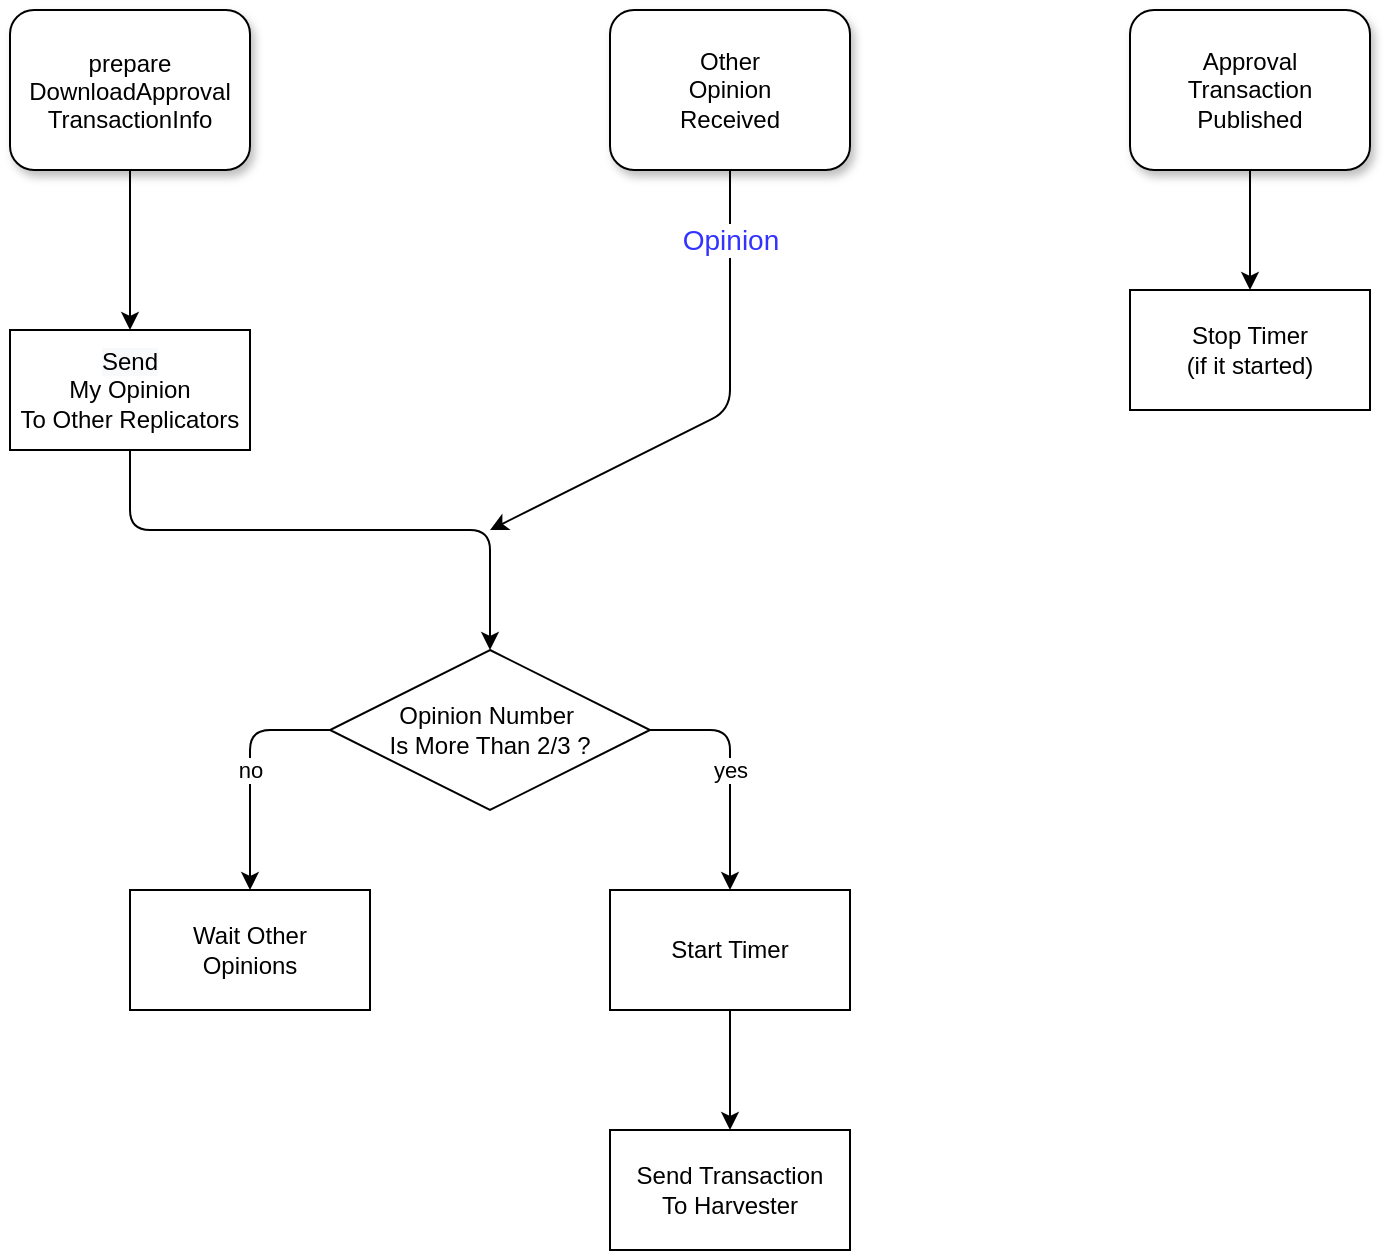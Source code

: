<mxfile version="15.4.0" type="device"><diagram id="3hxzyZlekJFAknyL-_68" name="Page-1"><mxGraphModel dx="1295" dy="924" grid="1" gridSize="10" guides="1" tooltips="1" connect="1" arrows="1" fold="1" page="1" pageScale="1" pageWidth="827" pageHeight="1169" math="0" shadow="0"><root><mxCell id="0"/><mxCell id="1" parent="0"/><mxCell id="JMEFJzcEO7WekP3bRmoO-1" value="&lt;p class=&quot;p1&quot; style=&quot;margin: 0px ; font-stretch: normal ; line-height: normal&quot;&gt;&lt;span style=&quot;background-color: rgb(255 , 255 , 255)&quot;&gt;prepare&lt;br&gt;DownloadApproval&lt;br&gt;TransactionInfo&lt;/span&gt;&lt;/p&gt;" style="rounded=1;whiteSpace=wrap;html=1;glass=0;shadow=1;" parent="1" vertex="1"><mxGeometry x="80" y="40" width="120" height="80" as="geometry"/></mxCell><mxCell id="JMEFJzcEO7WekP3bRmoO-2" value="Approval&lt;br&gt;Transaction&lt;br&gt;Published" style="rounded=1;whiteSpace=wrap;html=1;shadow=1;sketch=0;" parent="1" vertex="1"><mxGeometry x="640" y="40" width="120" height="80" as="geometry"/></mxCell><mxCell id="JMEFJzcEO7WekP3bRmoO-3" value="Other&lt;br&gt;Opinion&lt;br&gt;Received" style="rounded=1;whiteSpace=wrap;html=1;shadow=1;" parent="1" vertex="1"><mxGeometry x="380" y="40" width="120" height="80" as="geometry"/></mxCell><mxCell id="JMEFJzcEO7WekP3bRmoO-5" value="Opinion" style="endArrow=classic;html=1;exitX=0.5;exitY=1;exitDx=0;exitDy=0;fontSize=14;fontColor=#3333FF;" parent="1" source="JMEFJzcEO7WekP3bRmoO-3" edge="1"><mxGeometry x="-0.725" width="50" height="50" relative="1" as="geometry"><mxPoint x="870" y="120" as="sourcePoint"/><mxPoint x="320" y="300" as="targetPoint"/><Array as="points"><mxPoint x="440" y="240"/></Array><mxPoint as="offset"/></mxGeometry></mxCell><mxCell id="JMEFJzcEO7WekP3bRmoO-19" value="Opinion Number&amp;nbsp;&lt;br&gt;Is More Than 2/3 ?" style="rhombus;whiteSpace=wrap;html=1;" parent="1" vertex="1"><mxGeometry x="240" y="360" width="160" height="80" as="geometry"/></mxCell><mxCell id="JMEFJzcEO7WekP3bRmoO-20" value="no" style="endArrow=classic;html=1;exitX=0;exitY=0.5;exitDx=0;exitDy=0;" parent="1" edge="1"><mxGeometry width="50" height="50" relative="1" as="geometry"><mxPoint x="240" y="400" as="sourcePoint"/><mxPoint x="200" y="480" as="targetPoint"/><Array as="points"><mxPoint x="200" y="400"/></Array></mxGeometry></mxCell><mxCell id="JMEFJzcEO7WekP3bRmoO-21" value="yes" style="endArrow=classic;html=1;exitX=1;exitY=0.5;exitDx=0;exitDy=0;" parent="1" edge="1"><mxGeometry width="50" height="50" relative="1" as="geometry"><mxPoint x="400" y="400" as="sourcePoint"/><mxPoint x="440" y="480" as="targetPoint"/><Array as="points"><mxPoint x="440" y="400"/></Array></mxGeometry></mxCell><mxCell id="JMEFJzcEO7WekP3bRmoO-23" value="Wait Other&lt;br&gt;Opinions" style="rounded=0;whiteSpace=wrap;html=1;shadow=0;glass=0;sketch=0;" parent="1" vertex="1"><mxGeometry x="140" y="480" width="120" height="60" as="geometry"/></mxCell><mxCell id="JMEFJzcEO7WekP3bRmoO-24" value="Start Timer" style="rounded=0;whiteSpace=wrap;html=1;shadow=0;glass=0;sketch=0;" parent="1" vertex="1"><mxGeometry x="380" y="480" width="120" height="60" as="geometry"/></mxCell><mxCell id="JMEFJzcEO7WekP3bRmoO-25" value="&lt;span&gt;Send Transaction&lt;/span&gt;&lt;br&gt;&lt;span&gt;To Harvester&lt;/span&gt;" style="rounded=0;whiteSpace=wrap;html=1;shadow=0;glass=0;sketch=0;" parent="1" vertex="1"><mxGeometry x="380" y="600" width="120" height="60" as="geometry"/></mxCell><mxCell id="JMEFJzcEO7WekP3bRmoO-26" value="" style="endArrow=classic;html=1;" parent="1" edge="1"><mxGeometry width="50" height="50" relative="1" as="geometry"><mxPoint x="440" y="540" as="sourcePoint"/><mxPoint x="440" y="600" as="targetPoint"/></mxGeometry></mxCell><mxCell id="JMEFJzcEO7WekP3bRmoO-27" value="" style="endArrow=classic;html=1;exitX=0.5;exitY=1;exitDx=0;exitDy=0;entryX=0.5;entryY=0;entryDx=0;entryDy=0;" parent="1" source="JMEFJzcEO7WekP3bRmoO-1" edge="1"><mxGeometry width="50" height="50" relative="1" as="geometry"><mxPoint x="-40" y="210" as="sourcePoint"/><mxPoint x="140" y="200" as="targetPoint"/></mxGeometry></mxCell><mxCell id="JMEFJzcEO7WekP3bRmoO-33" value="Stop Timer&lt;br&gt;(if it started)" style="rounded=0;whiteSpace=wrap;html=1;shadow=0;glass=0;sketch=0;" parent="1" vertex="1"><mxGeometry x="640" y="180" width="120" height="60" as="geometry"/></mxCell><mxCell id="JMEFJzcEO7WekP3bRmoO-39" value="" style="endArrow=classic;html=1;exitX=0.5;exitY=1;exitDx=0;exitDy=0;entryX=0.5;entryY=0;entryDx=0;entryDy=0;" parent="1" source="JMEFJzcEO7WekP3bRmoO-2" target="JMEFJzcEO7WekP3bRmoO-33" edge="1"><mxGeometry width="50" height="50" relative="1" as="geometry"><mxPoint x="550" y="750" as="sourcePoint"/><mxPoint x="600" y="700" as="targetPoint"/></mxGeometry></mxCell><mxCell id="EvXteiSqE8ztGM5SMhLt-3" value="&lt;span style=&quot;color: rgb(0 , 0 , 0) ; font-family: &amp;#34;helvetica&amp;#34; ; font-size: 12px ; font-style: normal ; font-weight: 400 ; letter-spacing: normal ; text-align: center ; text-indent: 0px ; text-transform: none ; word-spacing: 0px ; background-color: rgb(248 , 249 , 250) ; display: inline ; float: none&quot;&gt;Send&lt;/span&gt;&lt;br style=&quot;color: rgb(0 , 0 , 0) ; font-family: &amp;#34;helvetica&amp;#34; ; font-size: 12px ; font-style: normal ; font-weight: 400 ; letter-spacing: normal ; text-align: center ; text-indent: 0px ; text-transform: none ; word-spacing: 0px ; background-color: rgb(248 , 249 , 250)&quot;&gt;&lt;font face=&quot;helvetica&quot;&gt;My Opinion&lt;/font&gt;&lt;br style=&quot;color: rgb(0 , 0 , 0) ; font-family: &amp;#34;helvetica&amp;#34; ; font-size: 12px ; font-style: normal ; font-weight: 400 ; letter-spacing: normal ; text-align: center ; text-indent: 0px ; text-transform: none ; word-spacing: 0px ; background-color: rgb(248 , 249 , 250)&quot;&gt;&lt;font face=&quot;helvetica&quot;&gt;To Other Replicators&lt;/font&gt;" style="rounded=0;whiteSpace=wrap;html=1;shadow=0;glass=0;sketch=0;" parent="1" vertex="1"><mxGeometry x="80" y="200" width="120" height="60" as="geometry"/></mxCell><mxCell id="EvXteiSqE8ztGM5SMhLt-4" value="" style="endArrow=classic;html=1;exitX=0.5;exitY=1;exitDx=0;exitDy=0;entryX=0.5;entryY=0;entryDx=0;entryDy=0;" parent="1" source="EvXteiSqE8ztGM5SMhLt-3" target="JMEFJzcEO7WekP3bRmoO-19" edge="1"><mxGeometry width="50" height="50" relative="1" as="geometry"><mxPoint x="-10" y="320" as="sourcePoint"/><mxPoint x="40" y="270" as="targetPoint"/><Array as="points"><mxPoint x="140" y="300"/><mxPoint x="320" y="300"/></Array></mxGeometry></mxCell></root></mxGraphModel></diagram></mxfile>